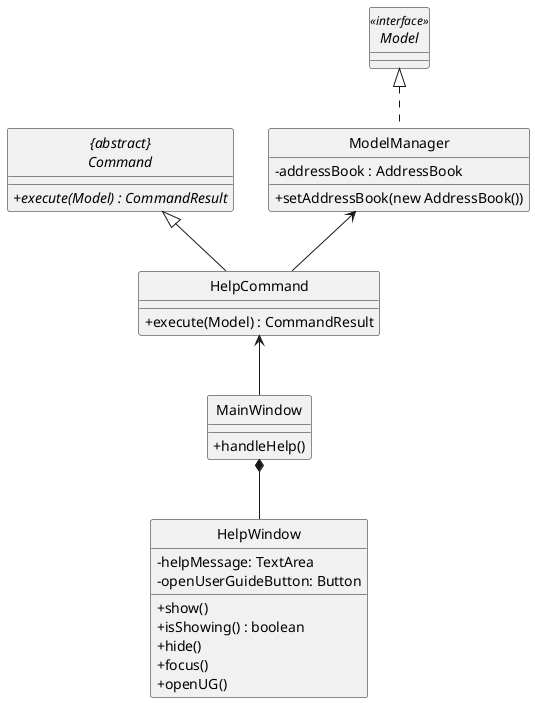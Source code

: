 @startuml
 skinparam backgroundColor #ffffff
 skinparam classAttributeIconSize 0
 hide circle

 abstract class "{abstract}\nCommand" {
     + {abstract} execute(Model) : CommandResult
 }

 interface Model <<interface>> {
 }

 class ModelManager implements Model{
     -addressBook : AddressBook
     +setAddressBook(new AddressBook())
 }

 class HelpCommand {
     /' Fields '/

     /' Methods '/
     + execute(Model) : CommandResult
 }

 class MainWindow {

    + handleHelp()
 }

 class HelpWindow {
    /' Fields '/
    - helpMessage: TextArea
    - openUserGuideButton: Button

     /' Methods '/
     + show()
     + isShowing() : boolean
     + hide()
     + focus()
     + openUG()
 }

MainWindow *-- HelpWindow
HelpCommand <-- MainWindow
ModelManager <-- HelpCommand
"{abstract}\nCommand" <|-- HelpCommand

 @enduml
